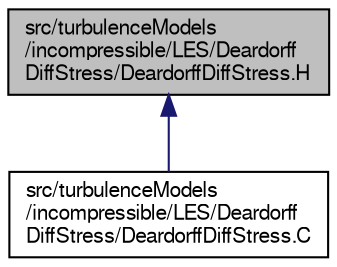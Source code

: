 digraph "src/turbulenceModels/incompressible/LES/DeardorffDiffStress/DeardorffDiffStress.H"
{
  bgcolor="transparent";
  edge [fontname="FreeSans",fontsize="10",labelfontname="FreeSans",labelfontsize="10"];
  node [fontname="FreeSans",fontsize="10",shape=record];
  Node2 [label="src/turbulenceModels\l/incompressible/LES/Deardorff\lDiffStress/DeardorffDiffStress.H",height=0.2,width=0.4,color="black", fillcolor="grey75", style="filled", fontcolor="black"];
  Node2 -> Node3 [dir="back",color="midnightblue",fontsize="10",style="solid",fontname="FreeSans"];
  Node3 [label="src/turbulenceModels\l/incompressible/LES/Deardorff\lDiffStress/DeardorffDiffStress.C",height=0.2,width=0.4,color="black",URL="$a39758.html"];
}
